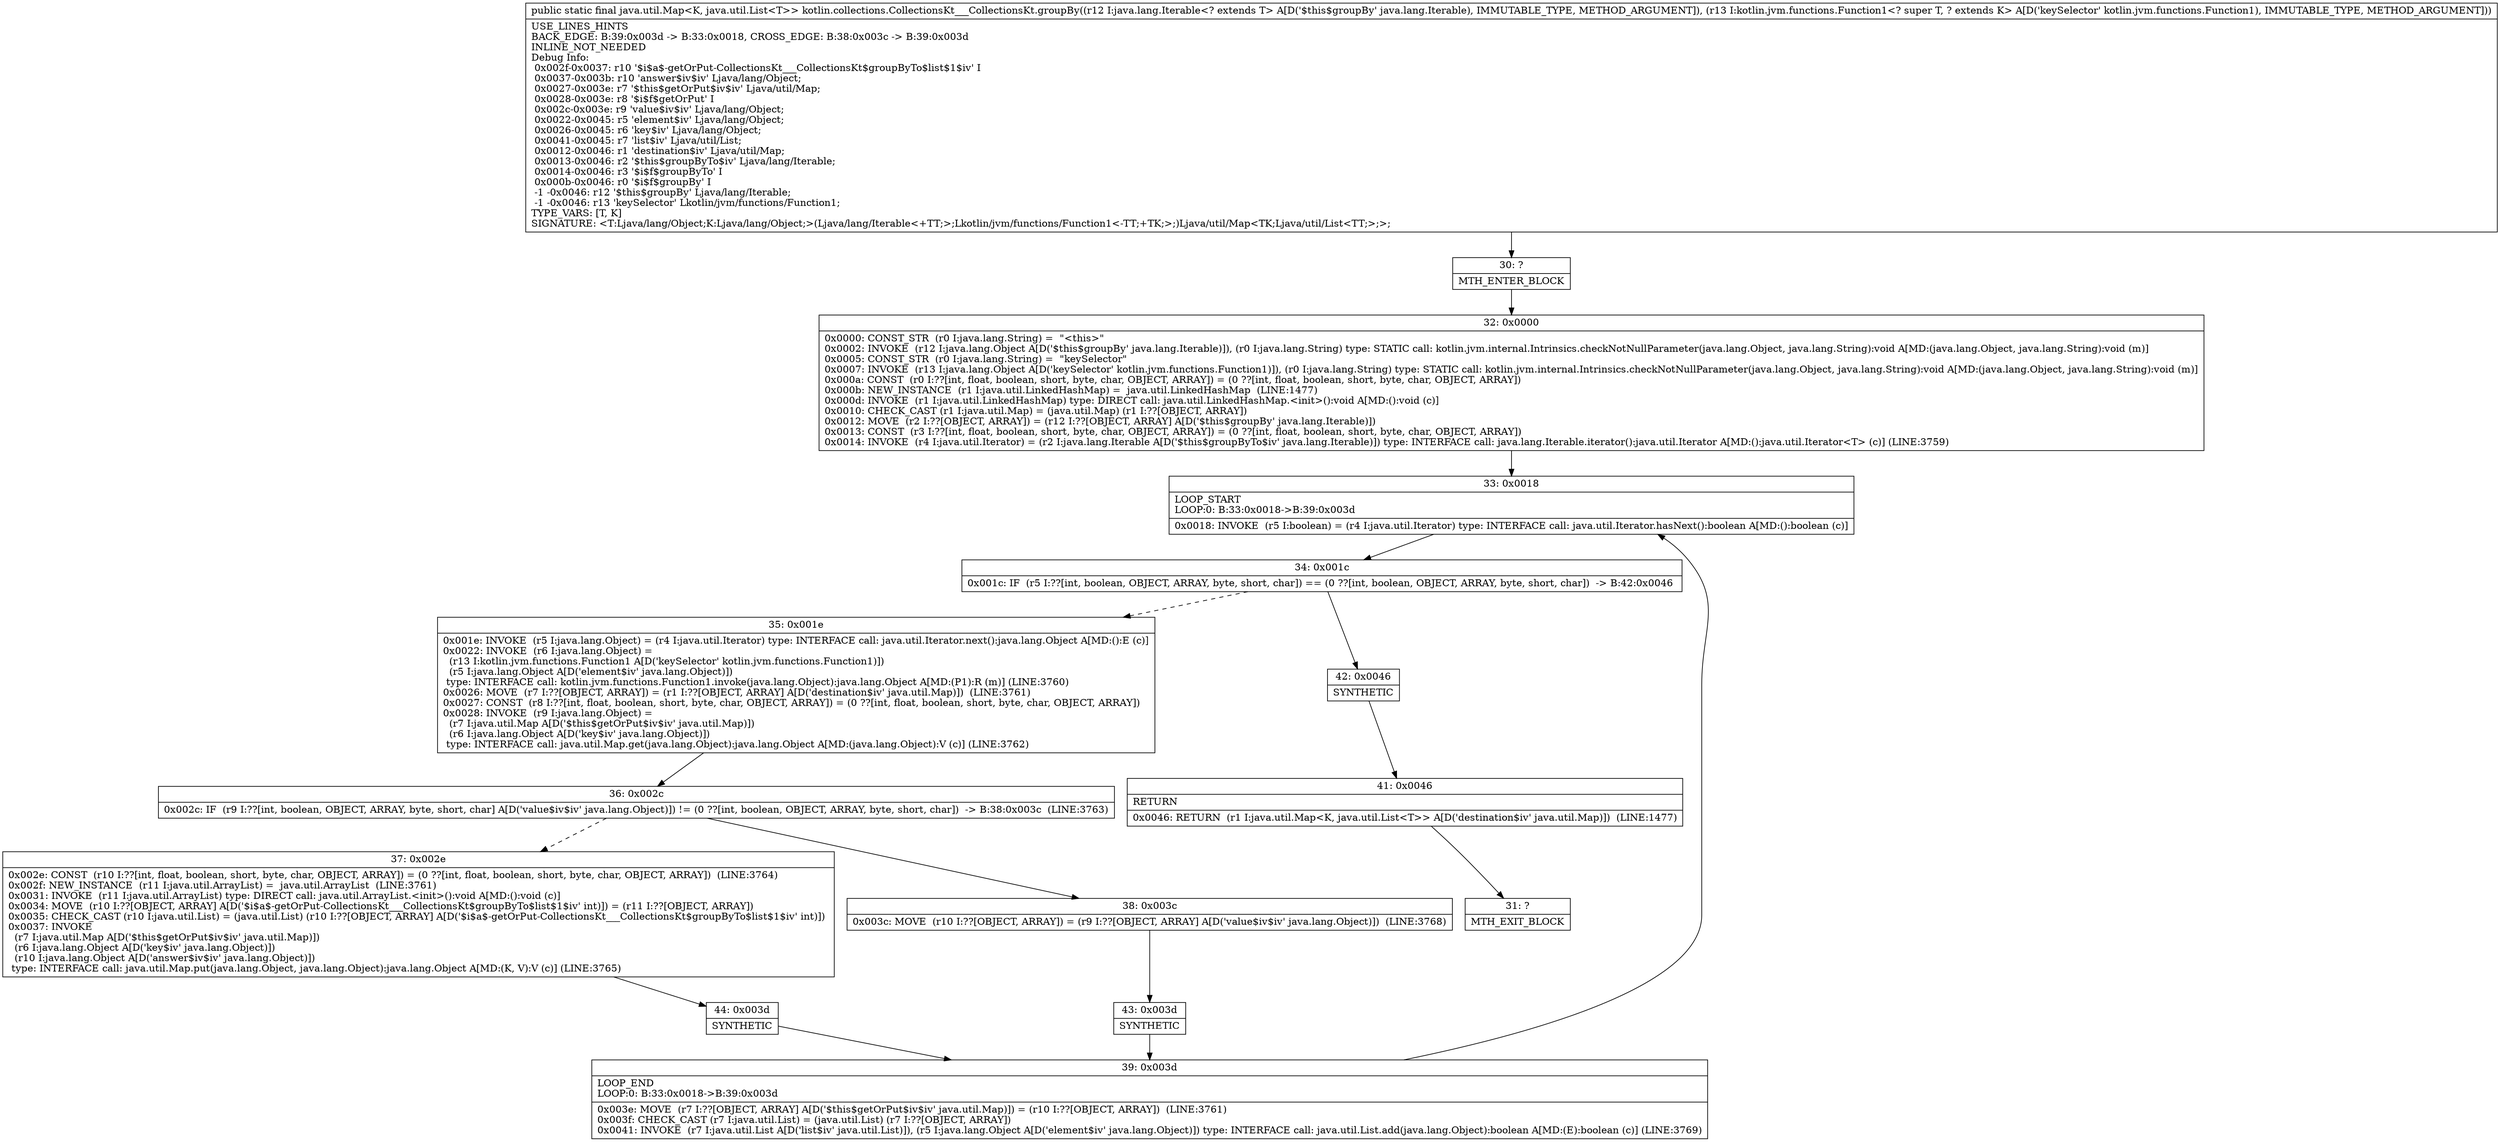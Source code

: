 digraph "CFG forkotlin.collections.CollectionsKt___CollectionsKt.groupBy(Ljava\/lang\/Iterable;Lkotlin\/jvm\/functions\/Function1;)Ljava\/util\/Map;" {
Node_30 [shape=record,label="{30\:\ ?|MTH_ENTER_BLOCK\l}"];
Node_32 [shape=record,label="{32\:\ 0x0000|0x0000: CONST_STR  (r0 I:java.lang.String) =  \"\<this\>\" \l0x0002: INVOKE  (r12 I:java.lang.Object A[D('$this$groupBy' java.lang.Iterable)]), (r0 I:java.lang.String) type: STATIC call: kotlin.jvm.internal.Intrinsics.checkNotNullParameter(java.lang.Object, java.lang.String):void A[MD:(java.lang.Object, java.lang.String):void (m)]\l0x0005: CONST_STR  (r0 I:java.lang.String) =  \"keySelector\" \l0x0007: INVOKE  (r13 I:java.lang.Object A[D('keySelector' kotlin.jvm.functions.Function1)]), (r0 I:java.lang.String) type: STATIC call: kotlin.jvm.internal.Intrinsics.checkNotNullParameter(java.lang.Object, java.lang.String):void A[MD:(java.lang.Object, java.lang.String):void (m)]\l0x000a: CONST  (r0 I:??[int, float, boolean, short, byte, char, OBJECT, ARRAY]) = (0 ??[int, float, boolean, short, byte, char, OBJECT, ARRAY]) \l0x000b: NEW_INSTANCE  (r1 I:java.util.LinkedHashMap) =  java.util.LinkedHashMap  (LINE:1477)\l0x000d: INVOKE  (r1 I:java.util.LinkedHashMap) type: DIRECT call: java.util.LinkedHashMap.\<init\>():void A[MD:():void (c)]\l0x0010: CHECK_CAST (r1 I:java.util.Map) = (java.util.Map) (r1 I:??[OBJECT, ARRAY]) \l0x0012: MOVE  (r2 I:??[OBJECT, ARRAY]) = (r12 I:??[OBJECT, ARRAY] A[D('$this$groupBy' java.lang.Iterable)]) \l0x0013: CONST  (r3 I:??[int, float, boolean, short, byte, char, OBJECT, ARRAY]) = (0 ??[int, float, boolean, short, byte, char, OBJECT, ARRAY]) \l0x0014: INVOKE  (r4 I:java.util.Iterator) = (r2 I:java.lang.Iterable A[D('$this$groupByTo$iv' java.lang.Iterable)]) type: INTERFACE call: java.lang.Iterable.iterator():java.util.Iterator A[MD:():java.util.Iterator\<T\> (c)] (LINE:3759)\l}"];
Node_33 [shape=record,label="{33\:\ 0x0018|LOOP_START\lLOOP:0: B:33:0x0018\-\>B:39:0x003d\l|0x0018: INVOKE  (r5 I:boolean) = (r4 I:java.util.Iterator) type: INTERFACE call: java.util.Iterator.hasNext():boolean A[MD:():boolean (c)]\l}"];
Node_34 [shape=record,label="{34\:\ 0x001c|0x001c: IF  (r5 I:??[int, boolean, OBJECT, ARRAY, byte, short, char]) == (0 ??[int, boolean, OBJECT, ARRAY, byte, short, char])  \-\> B:42:0x0046 \l}"];
Node_35 [shape=record,label="{35\:\ 0x001e|0x001e: INVOKE  (r5 I:java.lang.Object) = (r4 I:java.util.Iterator) type: INTERFACE call: java.util.Iterator.next():java.lang.Object A[MD:():E (c)]\l0x0022: INVOKE  (r6 I:java.lang.Object) = \l  (r13 I:kotlin.jvm.functions.Function1 A[D('keySelector' kotlin.jvm.functions.Function1)])\l  (r5 I:java.lang.Object A[D('element$iv' java.lang.Object)])\l type: INTERFACE call: kotlin.jvm.functions.Function1.invoke(java.lang.Object):java.lang.Object A[MD:(P1):R (m)] (LINE:3760)\l0x0026: MOVE  (r7 I:??[OBJECT, ARRAY]) = (r1 I:??[OBJECT, ARRAY] A[D('destination$iv' java.util.Map)])  (LINE:3761)\l0x0027: CONST  (r8 I:??[int, float, boolean, short, byte, char, OBJECT, ARRAY]) = (0 ??[int, float, boolean, short, byte, char, OBJECT, ARRAY]) \l0x0028: INVOKE  (r9 I:java.lang.Object) = \l  (r7 I:java.util.Map A[D('$this$getOrPut$iv$iv' java.util.Map)])\l  (r6 I:java.lang.Object A[D('key$iv' java.lang.Object)])\l type: INTERFACE call: java.util.Map.get(java.lang.Object):java.lang.Object A[MD:(java.lang.Object):V (c)] (LINE:3762)\l}"];
Node_36 [shape=record,label="{36\:\ 0x002c|0x002c: IF  (r9 I:??[int, boolean, OBJECT, ARRAY, byte, short, char] A[D('value$iv$iv' java.lang.Object)]) != (0 ??[int, boolean, OBJECT, ARRAY, byte, short, char])  \-\> B:38:0x003c  (LINE:3763)\l}"];
Node_37 [shape=record,label="{37\:\ 0x002e|0x002e: CONST  (r10 I:??[int, float, boolean, short, byte, char, OBJECT, ARRAY]) = (0 ??[int, float, boolean, short, byte, char, OBJECT, ARRAY])  (LINE:3764)\l0x002f: NEW_INSTANCE  (r11 I:java.util.ArrayList) =  java.util.ArrayList  (LINE:3761)\l0x0031: INVOKE  (r11 I:java.util.ArrayList) type: DIRECT call: java.util.ArrayList.\<init\>():void A[MD:():void (c)]\l0x0034: MOVE  (r10 I:??[OBJECT, ARRAY] A[D('$i$a$\-getOrPut\-CollectionsKt___CollectionsKt$groupByTo$list$1$iv' int)]) = (r11 I:??[OBJECT, ARRAY]) \l0x0035: CHECK_CAST (r10 I:java.util.List) = (java.util.List) (r10 I:??[OBJECT, ARRAY] A[D('$i$a$\-getOrPut\-CollectionsKt___CollectionsKt$groupByTo$list$1$iv' int)]) \l0x0037: INVOKE  \l  (r7 I:java.util.Map A[D('$this$getOrPut$iv$iv' java.util.Map)])\l  (r6 I:java.lang.Object A[D('key$iv' java.lang.Object)])\l  (r10 I:java.lang.Object A[D('answer$iv$iv' java.lang.Object)])\l type: INTERFACE call: java.util.Map.put(java.lang.Object, java.lang.Object):java.lang.Object A[MD:(K, V):V (c)] (LINE:3765)\l}"];
Node_44 [shape=record,label="{44\:\ 0x003d|SYNTHETIC\l}"];
Node_39 [shape=record,label="{39\:\ 0x003d|LOOP_END\lLOOP:0: B:33:0x0018\-\>B:39:0x003d\l|0x003e: MOVE  (r7 I:??[OBJECT, ARRAY] A[D('$this$getOrPut$iv$iv' java.util.Map)]) = (r10 I:??[OBJECT, ARRAY])  (LINE:3761)\l0x003f: CHECK_CAST (r7 I:java.util.List) = (java.util.List) (r7 I:??[OBJECT, ARRAY]) \l0x0041: INVOKE  (r7 I:java.util.List A[D('list$iv' java.util.List)]), (r5 I:java.lang.Object A[D('element$iv' java.lang.Object)]) type: INTERFACE call: java.util.List.add(java.lang.Object):boolean A[MD:(E):boolean (c)] (LINE:3769)\l}"];
Node_38 [shape=record,label="{38\:\ 0x003c|0x003c: MOVE  (r10 I:??[OBJECT, ARRAY]) = (r9 I:??[OBJECT, ARRAY] A[D('value$iv$iv' java.lang.Object)])  (LINE:3768)\l}"];
Node_43 [shape=record,label="{43\:\ 0x003d|SYNTHETIC\l}"];
Node_42 [shape=record,label="{42\:\ 0x0046|SYNTHETIC\l}"];
Node_41 [shape=record,label="{41\:\ 0x0046|RETURN\l|0x0046: RETURN  (r1 I:java.util.Map\<K, java.util.List\<T\>\> A[D('destination$iv' java.util.Map)])  (LINE:1477)\l}"];
Node_31 [shape=record,label="{31\:\ ?|MTH_EXIT_BLOCK\l}"];
MethodNode[shape=record,label="{public static final java.util.Map\<K, java.util.List\<T\>\> kotlin.collections.CollectionsKt___CollectionsKt.groupBy((r12 I:java.lang.Iterable\<? extends T\> A[D('$this$groupBy' java.lang.Iterable), IMMUTABLE_TYPE, METHOD_ARGUMENT]), (r13 I:kotlin.jvm.functions.Function1\<? super T, ? extends K\> A[D('keySelector' kotlin.jvm.functions.Function1), IMMUTABLE_TYPE, METHOD_ARGUMENT]))  | USE_LINES_HINTS\lBACK_EDGE: B:39:0x003d \-\> B:33:0x0018, CROSS_EDGE: B:38:0x003c \-\> B:39:0x003d\lINLINE_NOT_NEEDED\lDebug Info:\l  0x002f\-0x0037: r10 '$i$a$\-getOrPut\-CollectionsKt___CollectionsKt$groupByTo$list$1$iv' I\l  0x0037\-0x003b: r10 'answer$iv$iv' Ljava\/lang\/Object;\l  0x0027\-0x003e: r7 '$this$getOrPut$iv$iv' Ljava\/util\/Map;\l  0x0028\-0x003e: r8 '$i$f$getOrPut' I\l  0x002c\-0x003e: r9 'value$iv$iv' Ljava\/lang\/Object;\l  0x0022\-0x0045: r5 'element$iv' Ljava\/lang\/Object;\l  0x0026\-0x0045: r6 'key$iv' Ljava\/lang\/Object;\l  0x0041\-0x0045: r7 'list$iv' Ljava\/util\/List;\l  0x0012\-0x0046: r1 'destination$iv' Ljava\/util\/Map;\l  0x0013\-0x0046: r2 '$this$groupByTo$iv' Ljava\/lang\/Iterable;\l  0x0014\-0x0046: r3 '$i$f$groupByTo' I\l  0x000b\-0x0046: r0 '$i$f$groupBy' I\l  \-1 \-0x0046: r12 '$this$groupBy' Ljava\/lang\/Iterable;\l  \-1 \-0x0046: r13 'keySelector' Lkotlin\/jvm\/functions\/Function1;\lTYPE_VARS: [T, K]\lSIGNATURE: \<T:Ljava\/lang\/Object;K:Ljava\/lang\/Object;\>(Ljava\/lang\/Iterable\<+TT;\>;Lkotlin\/jvm\/functions\/Function1\<\-TT;+TK;\>;)Ljava\/util\/Map\<TK;Ljava\/util\/List\<TT;\>;\>;\l}"];
MethodNode -> Node_30;Node_30 -> Node_32;
Node_32 -> Node_33;
Node_33 -> Node_34;
Node_34 -> Node_35[style=dashed];
Node_34 -> Node_42;
Node_35 -> Node_36;
Node_36 -> Node_37[style=dashed];
Node_36 -> Node_38;
Node_37 -> Node_44;
Node_44 -> Node_39;
Node_39 -> Node_33;
Node_38 -> Node_43;
Node_43 -> Node_39;
Node_42 -> Node_41;
Node_41 -> Node_31;
}

